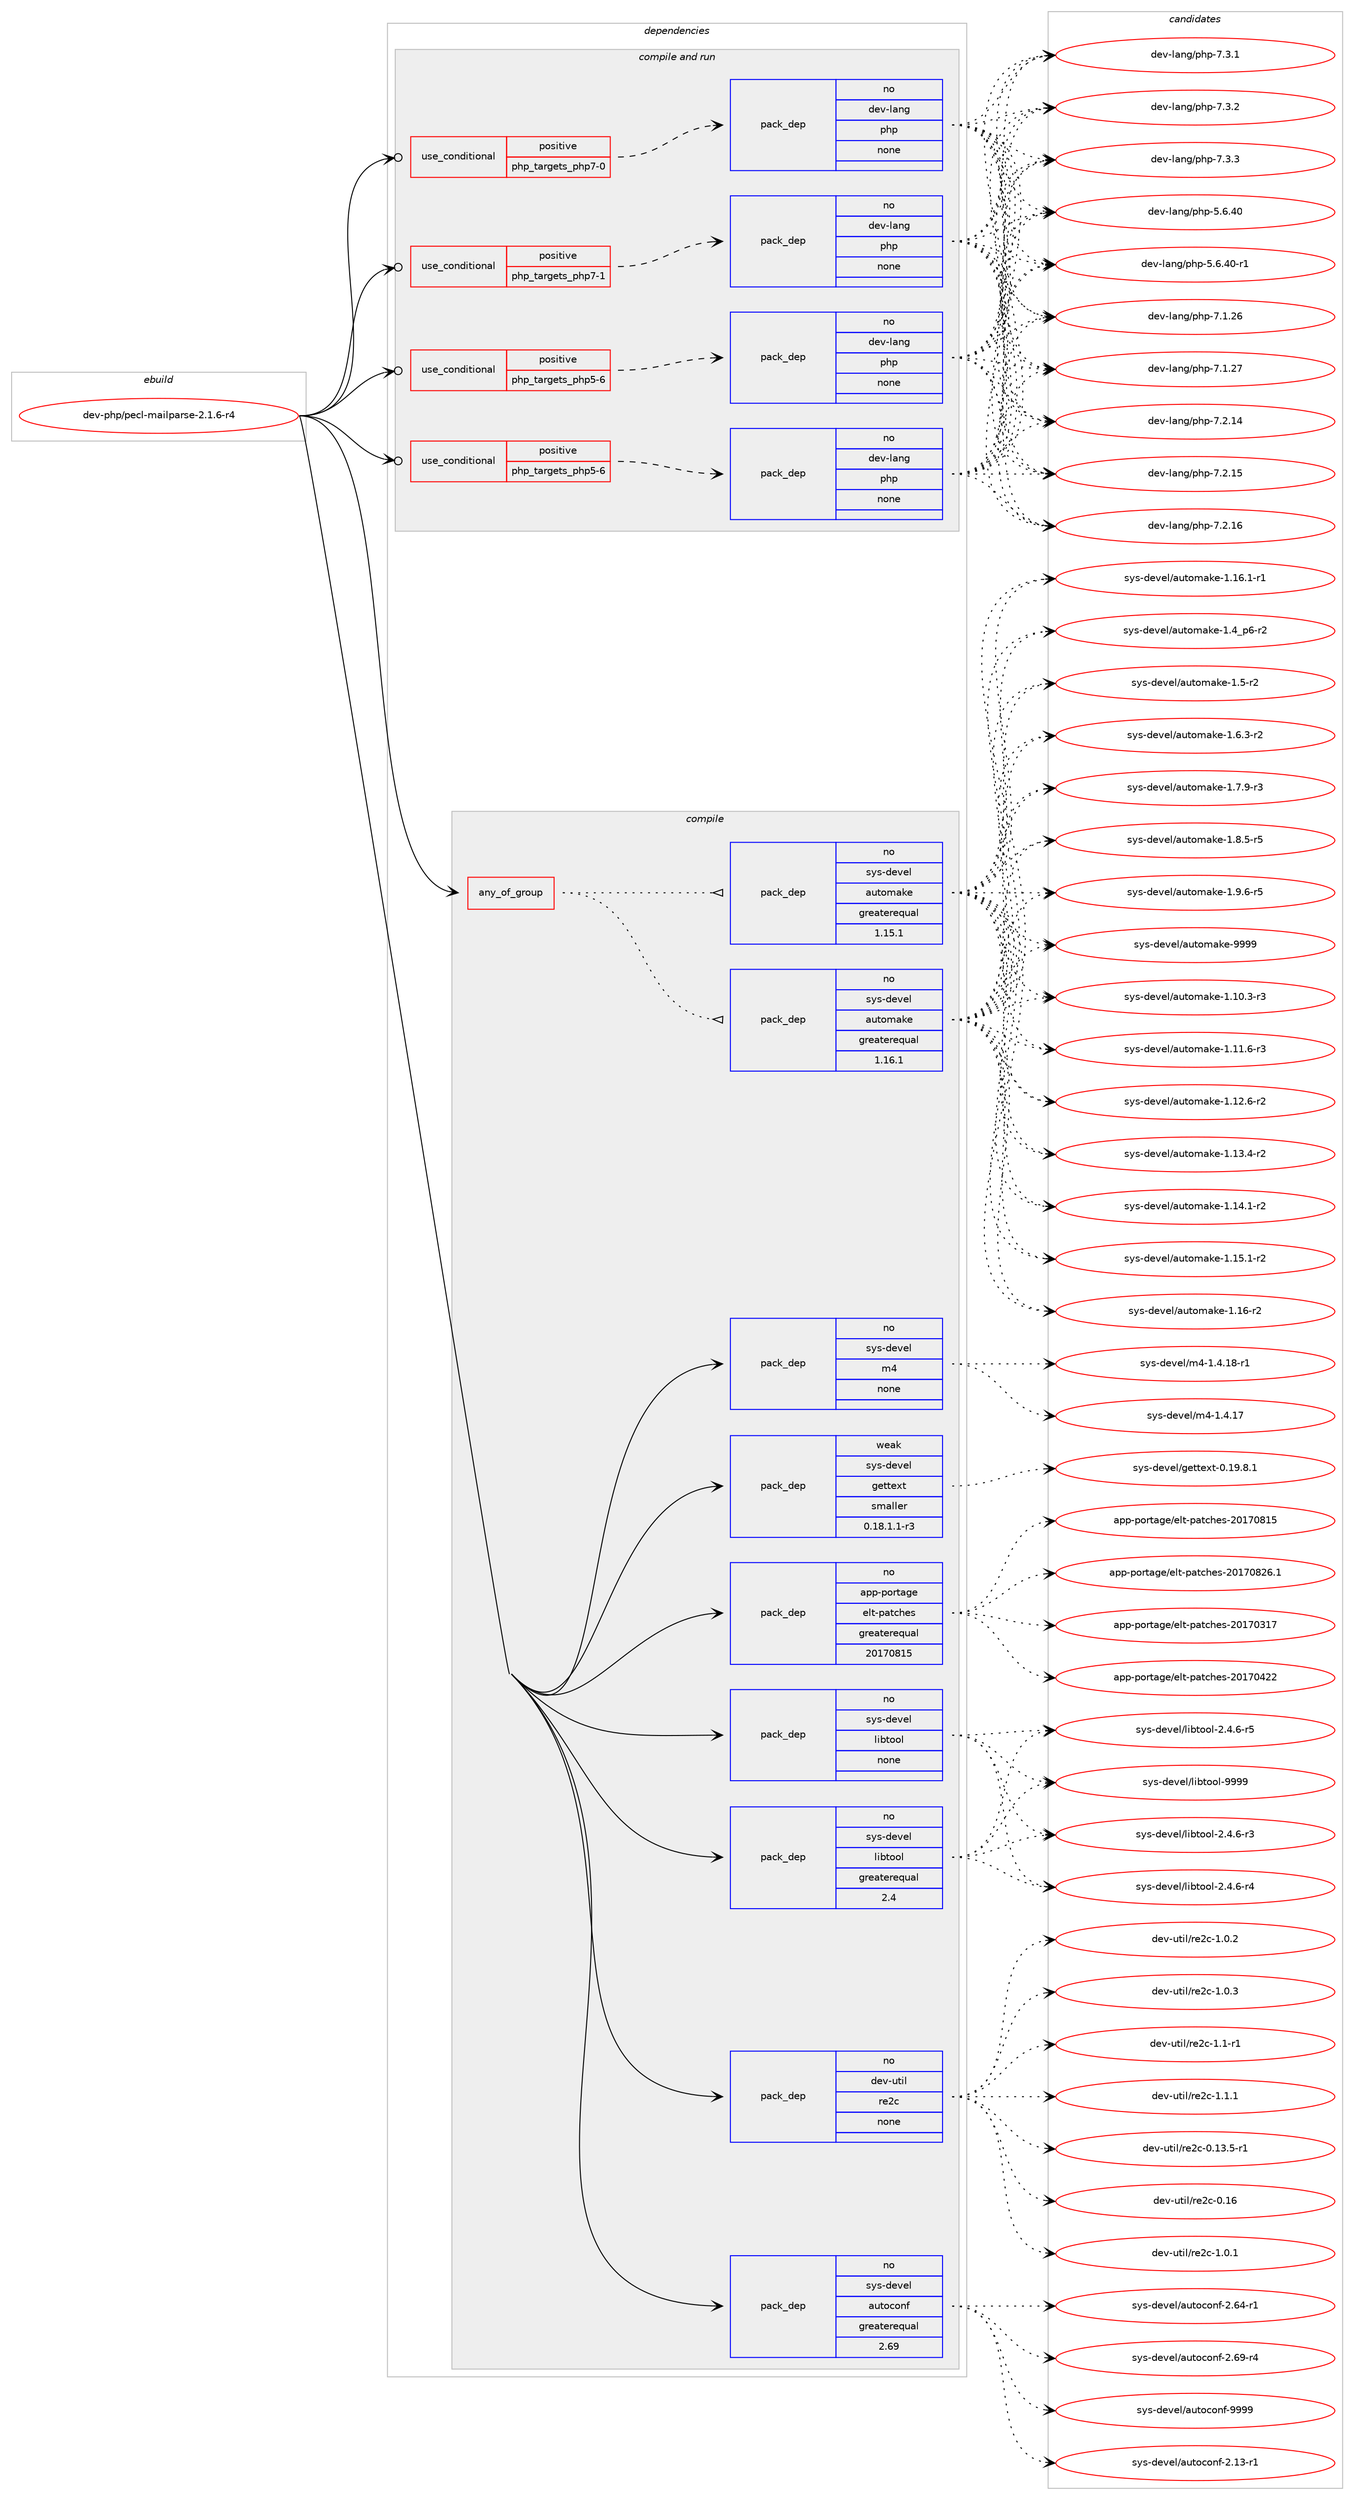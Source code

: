 digraph prolog {

# *************
# Graph options
# *************

newrank=true;
concentrate=true;
compound=true;
graph [rankdir=LR,fontname=Helvetica,fontsize=10,ranksep=1.5];#, ranksep=2.5, nodesep=0.2];
edge  [arrowhead=vee];
node  [fontname=Helvetica,fontsize=10];

# **********
# The ebuild
# **********

subgraph cluster_leftcol {
color=gray;
rank=same;
label=<<i>ebuild</i>>;
id [label="dev-php/pecl-mailparse-2.1.6-r4", color=red, width=4, href="../dev-php/pecl-mailparse-2.1.6-r4.svg"];
}

# ****************
# The dependencies
# ****************

subgraph cluster_midcol {
color=gray;
label=<<i>dependencies</i>>;
subgraph cluster_compile {
fillcolor="#eeeeee";
style=filled;
label=<<i>compile</i>>;
subgraph any22565 {
dependency1394107 [label=<<TABLE BORDER="0" CELLBORDER="1" CELLSPACING="0" CELLPADDING="4"><TR><TD CELLPADDING="10">any_of_group</TD></TR></TABLE>>, shape=none, color=red];subgraph pack1001384 {
dependency1394108 [label=<<TABLE BORDER="0" CELLBORDER="1" CELLSPACING="0" CELLPADDING="4" WIDTH="220"><TR><TD ROWSPAN="6" CELLPADDING="30">pack_dep</TD></TR><TR><TD WIDTH="110">no</TD></TR><TR><TD>sys-devel</TD></TR><TR><TD>automake</TD></TR><TR><TD>greaterequal</TD></TR><TR><TD>1.16.1</TD></TR></TABLE>>, shape=none, color=blue];
}
dependency1394107:e -> dependency1394108:w [weight=20,style="dotted",arrowhead="oinv"];
subgraph pack1001385 {
dependency1394109 [label=<<TABLE BORDER="0" CELLBORDER="1" CELLSPACING="0" CELLPADDING="4" WIDTH="220"><TR><TD ROWSPAN="6" CELLPADDING="30">pack_dep</TD></TR><TR><TD WIDTH="110">no</TD></TR><TR><TD>sys-devel</TD></TR><TR><TD>automake</TD></TR><TR><TD>greaterequal</TD></TR><TR><TD>1.15.1</TD></TR></TABLE>>, shape=none, color=blue];
}
dependency1394107:e -> dependency1394109:w [weight=20,style="dotted",arrowhead="oinv"];
}
id:e -> dependency1394107:w [weight=20,style="solid",arrowhead="vee"];
subgraph pack1001386 {
dependency1394110 [label=<<TABLE BORDER="0" CELLBORDER="1" CELLSPACING="0" CELLPADDING="4" WIDTH="220"><TR><TD ROWSPAN="6" CELLPADDING="30">pack_dep</TD></TR><TR><TD WIDTH="110">no</TD></TR><TR><TD>app-portage</TD></TR><TR><TD>elt-patches</TD></TR><TR><TD>greaterequal</TD></TR><TR><TD>20170815</TD></TR></TABLE>>, shape=none, color=blue];
}
id:e -> dependency1394110:w [weight=20,style="solid",arrowhead="vee"];
subgraph pack1001387 {
dependency1394111 [label=<<TABLE BORDER="0" CELLBORDER="1" CELLSPACING="0" CELLPADDING="4" WIDTH="220"><TR><TD ROWSPAN="6" CELLPADDING="30">pack_dep</TD></TR><TR><TD WIDTH="110">no</TD></TR><TR><TD>dev-util</TD></TR><TR><TD>re2c</TD></TR><TR><TD>none</TD></TR><TR><TD></TD></TR></TABLE>>, shape=none, color=blue];
}
id:e -> dependency1394111:w [weight=20,style="solid",arrowhead="vee"];
subgraph pack1001388 {
dependency1394112 [label=<<TABLE BORDER="0" CELLBORDER="1" CELLSPACING="0" CELLPADDING="4" WIDTH="220"><TR><TD ROWSPAN="6" CELLPADDING="30">pack_dep</TD></TR><TR><TD WIDTH="110">no</TD></TR><TR><TD>sys-devel</TD></TR><TR><TD>autoconf</TD></TR><TR><TD>greaterequal</TD></TR><TR><TD>2.69</TD></TR></TABLE>>, shape=none, color=blue];
}
id:e -> dependency1394112:w [weight=20,style="solid",arrowhead="vee"];
subgraph pack1001389 {
dependency1394113 [label=<<TABLE BORDER="0" CELLBORDER="1" CELLSPACING="0" CELLPADDING="4" WIDTH="220"><TR><TD ROWSPAN="6" CELLPADDING="30">pack_dep</TD></TR><TR><TD WIDTH="110">no</TD></TR><TR><TD>sys-devel</TD></TR><TR><TD>libtool</TD></TR><TR><TD>greaterequal</TD></TR><TR><TD>2.4</TD></TR></TABLE>>, shape=none, color=blue];
}
id:e -> dependency1394113:w [weight=20,style="solid",arrowhead="vee"];
subgraph pack1001390 {
dependency1394114 [label=<<TABLE BORDER="0" CELLBORDER="1" CELLSPACING="0" CELLPADDING="4" WIDTH="220"><TR><TD ROWSPAN="6" CELLPADDING="30">pack_dep</TD></TR><TR><TD WIDTH="110">no</TD></TR><TR><TD>sys-devel</TD></TR><TR><TD>libtool</TD></TR><TR><TD>none</TD></TR><TR><TD></TD></TR></TABLE>>, shape=none, color=blue];
}
id:e -> dependency1394114:w [weight=20,style="solid",arrowhead="vee"];
subgraph pack1001391 {
dependency1394115 [label=<<TABLE BORDER="0" CELLBORDER="1" CELLSPACING="0" CELLPADDING="4" WIDTH="220"><TR><TD ROWSPAN="6" CELLPADDING="30">pack_dep</TD></TR><TR><TD WIDTH="110">no</TD></TR><TR><TD>sys-devel</TD></TR><TR><TD>m4</TD></TR><TR><TD>none</TD></TR><TR><TD></TD></TR></TABLE>>, shape=none, color=blue];
}
id:e -> dependency1394115:w [weight=20,style="solid",arrowhead="vee"];
subgraph pack1001392 {
dependency1394116 [label=<<TABLE BORDER="0" CELLBORDER="1" CELLSPACING="0" CELLPADDING="4" WIDTH="220"><TR><TD ROWSPAN="6" CELLPADDING="30">pack_dep</TD></TR><TR><TD WIDTH="110">weak</TD></TR><TR><TD>sys-devel</TD></TR><TR><TD>gettext</TD></TR><TR><TD>smaller</TD></TR><TR><TD>0.18.1.1-r3</TD></TR></TABLE>>, shape=none, color=blue];
}
id:e -> dependency1394116:w [weight=20,style="solid",arrowhead="vee"];
}
subgraph cluster_compileandrun {
fillcolor="#eeeeee";
style=filled;
label=<<i>compile and run</i>>;
subgraph cond369593 {
dependency1394117 [label=<<TABLE BORDER="0" CELLBORDER="1" CELLSPACING="0" CELLPADDING="4"><TR><TD ROWSPAN="3" CELLPADDING="10">use_conditional</TD></TR><TR><TD>positive</TD></TR><TR><TD>php_targets_php5-6</TD></TR></TABLE>>, shape=none, color=red];
subgraph pack1001393 {
dependency1394118 [label=<<TABLE BORDER="0" CELLBORDER="1" CELLSPACING="0" CELLPADDING="4" WIDTH="220"><TR><TD ROWSPAN="6" CELLPADDING="30">pack_dep</TD></TR><TR><TD WIDTH="110">no</TD></TR><TR><TD>dev-lang</TD></TR><TR><TD>php</TD></TR><TR><TD>none</TD></TR><TR><TD></TD></TR></TABLE>>, shape=none, color=blue];
}
dependency1394117:e -> dependency1394118:w [weight=20,style="dashed",arrowhead="vee"];
}
id:e -> dependency1394117:w [weight=20,style="solid",arrowhead="odotvee"];
subgraph cond369594 {
dependency1394119 [label=<<TABLE BORDER="0" CELLBORDER="1" CELLSPACING="0" CELLPADDING="4"><TR><TD ROWSPAN="3" CELLPADDING="10">use_conditional</TD></TR><TR><TD>positive</TD></TR><TR><TD>php_targets_php5-6</TD></TR></TABLE>>, shape=none, color=red];
subgraph pack1001394 {
dependency1394120 [label=<<TABLE BORDER="0" CELLBORDER="1" CELLSPACING="0" CELLPADDING="4" WIDTH="220"><TR><TD ROWSPAN="6" CELLPADDING="30">pack_dep</TD></TR><TR><TD WIDTH="110">no</TD></TR><TR><TD>dev-lang</TD></TR><TR><TD>php</TD></TR><TR><TD>none</TD></TR><TR><TD></TD></TR></TABLE>>, shape=none, color=blue];
}
dependency1394119:e -> dependency1394120:w [weight=20,style="dashed",arrowhead="vee"];
}
id:e -> dependency1394119:w [weight=20,style="solid",arrowhead="odotvee"];
subgraph cond369595 {
dependency1394121 [label=<<TABLE BORDER="0" CELLBORDER="1" CELLSPACING="0" CELLPADDING="4"><TR><TD ROWSPAN="3" CELLPADDING="10">use_conditional</TD></TR><TR><TD>positive</TD></TR><TR><TD>php_targets_php7-0</TD></TR></TABLE>>, shape=none, color=red];
subgraph pack1001395 {
dependency1394122 [label=<<TABLE BORDER="0" CELLBORDER="1" CELLSPACING="0" CELLPADDING="4" WIDTH="220"><TR><TD ROWSPAN="6" CELLPADDING="30">pack_dep</TD></TR><TR><TD WIDTH="110">no</TD></TR><TR><TD>dev-lang</TD></TR><TR><TD>php</TD></TR><TR><TD>none</TD></TR><TR><TD></TD></TR></TABLE>>, shape=none, color=blue];
}
dependency1394121:e -> dependency1394122:w [weight=20,style="dashed",arrowhead="vee"];
}
id:e -> dependency1394121:w [weight=20,style="solid",arrowhead="odotvee"];
subgraph cond369596 {
dependency1394123 [label=<<TABLE BORDER="0" CELLBORDER="1" CELLSPACING="0" CELLPADDING="4"><TR><TD ROWSPAN="3" CELLPADDING="10">use_conditional</TD></TR><TR><TD>positive</TD></TR><TR><TD>php_targets_php7-1</TD></TR></TABLE>>, shape=none, color=red];
subgraph pack1001396 {
dependency1394124 [label=<<TABLE BORDER="0" CELLBORDER="1" CELLSPACING="0" CELLPADDING="4" WIDTH="220"><TR><TD ROWSPAN="6" CELLPADDING="30">pack_dep</TD></TR><TR><TD WIDTH="110">no</TD></TR><TR><TD>dev-lang</TD></TR><TR><TD>php</TD></TR><TR><TD>none</TD></TR><TR><TD></TD></TR></TABLE>>, shape=none, color=blue];
}
dependency1394123:e -> dependency1394124:w [weight=20,style="dashed",arrowhead="vee"];
}
id:e -> dependency1394123:w [weight=20,style="solid",arrowhead="odotvee"];
}
subgraph cluster_run {
fillcolor="#eeeeee";
style=filled;
label=<<i>run</i>>;
}
}

# **************
# The candidates
# **************

subgraph cluster_choices {
rank=same;
color=gray;
label=<<i>candidates</i>>;

subgraph choice1001384 {
color=black;
nodesep=1;
choice11512111545100101118101108479711711611110997107101454946494846514511451 [label="sys-devel/automake-1.10.3-r3", color=red, width=4,href="../sys-devel/automake-1.10.3-r3.svg"];
choice11512111545100101118101108479711711611110997107101454946494946544511451 [label="sys-devel/automake-1.11.6-r3", color=red, width=4,href="../sys-devel/automake-1.11.6-r3.svg"];
choice11512111545100101118101108479711711611110997107101454946495046544511450 [label="sys-devel/automake-1.12.6-r2", color=red, width=4,href="../sys-devel/automake-1.12.6-r2.svg"];
choice11512111545100101118101108479711711611110997107101454946495146524511450 [label="sys-devel/automake-1.13.4-r2", color=red, width=4,href="../sys-devel/automake-1.13.4-r2.svg"];
choice11512111545100101118101108479711711611110997107101454946495246494511450 [label="sys-devel/automake-1.14.1-r2", color=red, width=4,href="../sys-devel/automake-1.14.1-r2.svg"];
choice11512111545100101118101108479711711611110997107101454946495346494511450 [label="sys-devel/automake-1.15.1-r2", color=red, width=4,href="../sys-devel/automake-1.15.1-r2.svg"];
choice1151211154510010111810110847971171161111099710710145494649544511450 [label="sys-devel/automake-1.16-r2", color=red, width=4,href="../sys-devel/automake-1.16-r2.svg"];
choice11512111545100101118101108479711711611110997107101454946495446494511449 [label="sys-devel/automake-1.16.1-r1", color=red, width=4,href="../sys-devel/automake-1.16.1-r1.svg"];
choice115121115451001011181011084797117116111109971071014549465295112544511450 [label="sys-devel/automake-1.4_p6-r2", color=red, width=4,href="../sys-devel/automake-1.4_p6-r2.svg"];
choice11512111545100101118101108479711711611110997107101454946534511450 [label="sys-devel/automake-1.5-r2", color=red, width=4,href="../sys-devel/automake-1.5-r2.svg"];
choice115121115451001011181011084797117116111109971071014549465446514511450 [label="sys-devel/automake-1.6.3-r2", color=red, width=4,href="../sys-devel/automake-1.6.3-r2.svg"];
choice115121115451001011181011084797117116111109971071014549465546574511451 [label="sys-devel/automake-1.7.9-r3", color=red, width=4,href="../sys-devel/automake-1.7.9-r3.svg"];
choice115121115451001011181011084797117116111109971071014549465646534511453 [label="sys-devel/automake-1.8.5-r5", color=red, width=4,href="../sys-devel/automake-1.8.5-r5.svg"];
choice115121115451001011181011084797117116111109971071014549465746544511453 [label="sys-devel/automake-1.9.6-r5", color=red, width=4,href="../sys-devel/automake-1.9.6-r5.svg"];
choice115121115451001011181011084797117116111109971071014557575757 [label="sys-devel/automake-9999", color=red, width=4,href="../sys-devel/automake-9999.svg"];
dependency1394108:e -> choice11512111545100101118101108479711711611110997107101454946494846514511451:w [style=dotted,weight="100"];
dependency1394108:e -> choice11512111545100101118101108479711711611110997107101454946494946544511451:w [style=dotted,weight="100"];
dependency1394108:e -> choice11512111545100101118101108479711711611110997107101454946495046544511450:w [style=dotted,weight="100"];
dependency1394108:e -> choice11512111545100101118101108479711711611110997107101454946495146524511450:w [style=dotted,weight="100"];
dependency1394108:e -> choice11512111545100101118101108479711711611110997107101454946495246494511450:w [style=dotted,weight="100"];
dependency1394108:e -> choice11512111545100101118101108479711711611110997107101454946495346494511450:w [style=dotted,weight="100"];
dependency1394108:e -> choice1151211154510010111810110847971171161111099710710145494649544511450:w [style=dotted,weight="100"];
dependency1394108:e -> choice11512111545100101118101108479711711611110997107101454946495446494511449:w [style=dotted,weight="100"];
dependency1394108:e -> choice115121115451001011181011084797117116111109971071014549465295112544511450:w [style=dotted,weight="100"];
dependency1394108:e -> choice11512111545100101118101108479711711611110997107101454946534511450:w [style=dotted,weight="100"];
dependency1394108:e -> choice115121115451001011181011084797117116111109971071014549465446514511450:w [style=dotted,weight="100"];
dependency1394108:e -> choice115121115451001011181011084797117116111109971071014549465546574511451:w [style=dotted,weight="100"];
dependency1394108:e -> choice115121115451001011181011084797117116111109971071014549465646534511453:w [style=dotted,weight="100"];
dependency1394108:e -> choice115121115451001011181011084797117116111109971071014549465746544511453:w [style=dotted,weight="100"];
dependency1394108:e -> choice115121115451001011181011084797117116111109971071014557575757:w [style=dotted,weight="100"];
}
subgraph choice1001385 {
color=black;
nodesep=1;
choice11512111545100101118101108479711711611110997107101454946494846514511451 [label="sys-devel/automake-1.10.3-r3", color=red, width=4,href="../sys-devel/automake-1.10.3-r3.svg"];
choice11512111545100101118101108479711711611110997107101454946494946544511451 [label="sys-devel/automake-1.11.6-r3", color=red, width=4,href="../sys-devel/automake-1.11.6-r3.svg"];
choice11512111545100101118101108479711711611110997107101454946495046544511450 [label="sys-devel/automake-1.12.6-r2", color=red, width=4,href="../sys-devel/automake-1.12.6-r2.svg"];
choice11512111545100101118101108479711711611110997107101454946495146524511450 [label="sys-devel/automake-1.13.4-r2", color=red, width=4,href="../sys-devel/automake-1.13.4-r2.svg"];
choice11512111545100101118101108479711711611110997107101454946495246494511450 [label="sys-devel/automake-1.14.1-r2", color=red, width=4,href="../sys-devel/automake-1.14.1-r2.svg"];
choice11512111545100101118101108479711711611110997107101454946495346494511450 [label="sys-devel/automake-1.15.1-r2", color=red, width=4,href="../sys-devel/automake-1.15.1-r2.svg"];
choice1151211154510010111810110847971171161111099710710145494649544511450 [label="sys-devel/automake-1.16-r2", color=red, width=4,href="../sys-devel/automake-1.16-r2.svg"];
choice11512111545100101118101108479711711611110997107101454946495446494511449 [label="sys-devel/automake-1.16.1-r1", color=red, width=4,href="../sys-devel/automake-1.16.1-r1.svg"];
choice115121115451001011181011084797117116111109971071014549465295112544511450 [label="sys-devel/automake-1.4_p6-r2", color=red, width=4,href="../sys-devel/automake-1.4_p6-r2.svg"];
choice11512111545100101118101108479711711611110997107101454946534511450 [label="sys-devel/automake-1.5-r2", color=red, width=4,href="../sys-devel/automake-1.5-r2.svg"];
choice115121115451001011181011084797117116111109971071014549465446514511450 [label="sys-devel/automake-1.6.3-r2", color=red, width=4,href="../sys-devel/automake-1.6.3-r2.svg"];
choice115121115451001011181011084797117116111109971071014549465546574511451 [label="sys-devel/automake-1.7.9-r3", color=red, width=4,href="../sys-devel/automake-1.7.9-r3.svg"];
choice115121115451001011181011084797117116111109971071014549465646534511453 [label="sys-devel/automake-1.8.5-r5", color=red, width=4,href="../sys-devel/automake-1.8.5-r5.svg"];
choice115121115451001011181011084797117116111109971071014549465746544511453 [label="sys-devel/automake-1.9.6-r5", color=red, width=4,href="../sys-devel/automake-1.9.6-r5.svg"];
choice115121115451001011181011084797117116111109971071014557575757 [label="sys-devel/automake-9999", color=red, width=4,href="../sys-devel/automake-9999.svg"];
dependency1394109:e -> choice11512111545100101118101108479711711611110997107101454946494846514511451:w [style=dotted,weight="100"];
dependency1394109:e -> choice11512111545100101118101108479711711611110997107101454946494946544511451:w [style=dotted,weight="100"];
dependency1394109:e -> choice11512111545100101118101108479711711611110997107101454946495046544511450:w [style=dotted,weight="100"];
dependency1394109:e -> choice11512111545100101118101108479711711611110997107101454946495146524511450:w [style=dotted,weight="100"];
dependency1394109:e -> choice11512111545100101118101108479711711611110997107101454946495246494511450:w [style=dotted,weight="100"];
dependency1394109:e -> choice11512111545100101118101108479711711611110997107101454946495346494511450:w [style=dotted,weight="100"];
dependency1394109:e -> choice1151211154510010111810110847971171161111099710710145494649544511450:w [style=dotted,weight="100"];
dependency1394109:e -> choice11512111545100101118101108479711711611110997107101454946495446494511449:w [style=dotted,weight="100"];
dependency1394109:e -> choice115121115451001011181011084797117116111109971071014549465295112544511450:w [style=dotted,weight="100"];
dependency1394109:e -> choice11512111545100101118101108479711711611110997107101454946534511450:w [style=dotted,weight="100"];
dependency1394109:e -> choice115121115451001011181011084797117116111109971071014549465446514511450:w [style=dotted,weight="100"];
dependency1394109:e -> choice115121115451001011181011084797117116111109971071014549465546574511451:w [style=dotted,weight="100"];
dependency1394109:e -> choice115121115451001011181011084797117116111109971071014549465646534511453:w [style=dotted,weight="100"];
dependency1394109:e -> choice115121115451001011181011084797117116111109971071014549465746544511453:w [style=dotted,weight="100"];
dependency1394109:e -> choice115121115451001011181011084797117116111109971071014557575757:w [style=dotted,weight="100"];
}
subgraph choice1001386 {
color=black;
nodesep=1;
choice97112112451121111141169710310147101108116451129711699104101115455048495548514955 [label="app-portage/elt-patches-20170317", color=red, width=4,href="../app-portage/elt-patches-20170317.svg"];
choice97112112451121111141169710310147101108116451129711699104101115455048495548525050 [label="app-portage/elt-patches-20170422", color=red, width=4,href="../app-portage/elt-patches-20170422.svg"];
choice97112112451121111141169710310147101108116451129711699104101115455048495548564953 [label="app-portage/elt-patches-20170815", color=red, width=4,href="../app-portage/elt-patches-20170815.svg"];
choice971121124511211111411697103101471011081164511297116991041011154550484955485650544649 [label="app-portage/elt-patches-20170826.1", color=red, width=4,href="../app-portage/elt-patches-20170826.1.svg"];
dependency1394110:e -> choice97112112451121111141169710310147101108116451129711699104101115455048495548514955:w [style=dotted,weight="100"];
dependency1394110:e -> choice97112112451121111141169710310147101108116451129711699104101115455048495548525050:w [style=dotted,weight="100"];
dependency1394110:e -> choice97112112451121111141169710310147101108116451129711699104101115455048495548564953:w [style=dotted,weight="100"];
dependency1394110:e -> choice971121124511211111411697103101471011081164511297116991041011154550484955485650544649:w [style=dotted,weight="100"];
}
subgraph choice1001387 {
color=black;
nodesep=1;
choice10010111845117116105108471141015099454846495146534511449 [label="dev-util/re2c-0.13.5-r1", color=red, width=4,href="../dev-util/re2c-0.13.5-r1.svg"];
choice100101118451171161051084711410150994548464954 [label="dev-util/re2c-0.16", color=red, width=4,href="../dev-util/re2c-0.16.svg"];
choice10010111845117116105108471141015099454946484649 [label="dev-util/re2c-1.0.1", color=red, width=4,href="../dev-util/re2c-1.0.1.svg"];
choice10010111845117116105108471141015099454946484650 [label="dev-util/re2c-1.0.2", color=red, width=4,href="../dev-util/re2c-1.0.2.svg"];
choice10010111845117116105108471141015099454946484651 [label="dev-util/re2c-1.0.3", color=red, width=4,href="../dev-util/re2c-1.0.3.svg"];
choice10010111845117116105108471141015099454946494511449 [label="dev-util/re2c-1.1-r1", color=red, width=4,href="../dev-util/re2c-1.1-r1.svg"];
choice10010111845117116105108471141015099454946494649 [label="dev-util/re2c-1.1.1", color=red, width=4,href="../dev-util/re2c-1.1.1.svg"];
dependency1394111:e -> choice10010111845117116105108471141015099454846495146534511449:w [style=dotted,weight="100"];
dependency1394111:e -> choice100101118451171161051084711410150994548464954:w [style=dotted,weight="100"];
dependency1394111:e -> choice10010111845117116105108471141015099454946484649:w [style=dotted,weight="100"];
dependency1394111:e -> choice10010111845117116105108471141015099454946484650:w [style=dotted,weight="100"];
dependency1394111:e -> choice10010111845117116105108471141015099454946484651:w [style=dotted,weight="100"];
dependency1394111:e -> choice10010111845117116105108471141015099454946494511449:w [style=dotted,weight="100"];
dependency1394111:e -> choice10010111845117116105108471141015099454946494649:w [style=dotted,weight="100"];
}
subgraph choice1001388 {
color=black;
nodesep=1;
choice1151211154510010111810110847971171161119911111010245504649514511449 [label="sys-devel/autoconf-2.13-r1", color=red, width=4,href="../sys-devel/autoconf-2.13-r1.svg"];
choice1151211154510010111810110847971171161119911111010245504654524511449 [label="sys-devel/autoconf-2.64-r1", color=red, width=4,href="../sys-devel/autoconf-2.64-r1.svg"];
choice1151211154510010111810110847971171161119911111010245504654574511452 [label="sys-devel/autoconf-2.69-r4", color=red, width=4,href="../sys-devel/autoconf-2.69-r4.svg"];
choice115121115451001011181011084797117116111991111101024557575757 [label="sys-devel/autoconf-9999", color=red, width=4,href="../sys-devel/autoconf-9999.svg"];
dependency1394112:e -> choice1151211154510010111810110847971171161119911111010245504649514511449:w [style=dotted,weight="100"];
dependency1394112:e -> choice1151211154510010111810110847971171161119911111010245504654524511449:w [style=dotted,weight="100"];
dependency1394112:e -> choice1151211154510010111810110847971171161119911111010245504654574511452:w [style=dotted,weight="100"];
dependency1394112:e -> choice115121115451001011181011084797117116111991111101024557575757:w [style=dotted,weight="100"];
}
subgraph choice1001389 {
color=black;
nodesep=1;
choice1151211154510010111810110847108105981161111111084550465246544511451 [label="sys-devel/libtool-2.4.6-r3", color=red, width=4,href="../sys-devel/libtool-2.4.6-r3.svg"];
choice1151211154510010111810110847108105981161111111084550465246544511452 [label="sys-devel/libtool-2.4.6-r4", color=red, width=4,href="../sys-devel/libtool-2.4.6-r4.svg"];
choice1151211154510010111810110847108105981161111111084550465246544511453 [label="sys-devel/libtool-2.4.6-r5", color=red, width=4,href="../sys-devel/libtool-2.4.6-r5.svg"];
choice1151211154510010111810110847108105981161111111084557575757 [label="sys-devel/libtool-9999", color=red, width=4,href="../sys-devel/libtool-9999.svg"];
dependency1394113:e -> choice1151211154510010111810110847108105981161111111084550465246544511451:w [style=dotted,weight="100"];
dependency1394113:e -> choice1151211154510010111810110847108105981161111111084550465246544511452:w [style=dotted,weight="100"];
dependency1394113:e -> choice1151211154510010111810110847108105981161111111084550465246544511453:w [style=dotted,weight="100"];
dependency1394113:e -> choice1151211154510010111810110847108105981161111111084557575757:w [style=dotted,weight="100"];
}
subgraph choice1001390 {
color=black;
nodesep=1;
choice1151211154510010111810110847108105981161111111084550465246544511451 [label="sys-devel/libtool-2.4.6-r3", color=red, width=4,href="../sys-devel/libtool-2.4.6-r3.svg"];
choice1151211154510010111810110847108105981161111111084550465246544511452 [label="sys-devel/libtool-2.4.6-r4", color=red, width=4,href="../sys-devel/libtool-2.4.6-r4.svg"];
choice1151211154510010111810110847108105981161111111084550465246544511453 [label="sys-devel/libtool-2.4.6-r5", color=red, width=4,href="../sys-devel/libtool-2.4.6-r5.svg"];
choice1151211154510010111810110847108105981161111111084557575757 [label="sys-devel/libtool-9999", color=red, width=4,href="../sys-devel/libtool-9999.svg"];
dependency1394114:e -> choice1151211154510010111810110847108105981161111111084550465246544511451:w [style=dotted,weight="100"];
dependency1394114:e -> choice1151211154510010111810110847108105981161111111084550465246544511452:w [style=dotted,weight="100"];
dependency1394114:e -> choice1151211154510010111810110847108105981161111111084550465246544511453:w [style=dotted,weight="100"];
dependency1394114:e -> choice1151211154510010111810110847108105981161111111084557575757:w [style=dotted,weight="100"];
}
subgraph choice1001391 {
color=black;
nodesep=1;
choice11512111545100101118101108471095245494652464955 [label="sys-devel/m4-1.4.17", color=red, width=4,href="../sys-devel/m4-1.4.17.svg"];
choice115121115451001011181011084710952454946524649564511449 [label="sys-devel/m4-1.4.18-r1", color=red, width=4,href="../sys-devel/m4-1.4.18-r1.svg"];
dependency1394115:e -> choice11512111545100101118101108471095245494652464955:w [style=dotted,weight="100"];
dependency1394115:e -> choice115121115451001011181011084710952454946524649564511449:w [style=dotted,weight="100"];
}
subgraph choice1001392 {
color=black;
nodesep=1;
choice1151211154510010111810110847103101116116101120116454846495746564649 [label="sys-devel/gettext-0.19.8.1", color=red, width=4,href="../sys-devel/gettext-0.19.8.1.svg"];
dependency1394116:e -> choice1151211154510010111810110847103101116116101120116454846495746564649:w [style=dotted,weight="100"];
}
subgraph choice1001393 {
color=black;
nodesep=1;
choice10010111845108971101034711210411245534654465248 [label="dev-lang/php-5.6.40", color=red, width=4,href="../dev-lang/php-5.6.40.svg"];
choice100101118451089711010347112104112455346544652484511449 [label="dev-lang/php-5.6.40-r1", color=red, width=4,href="../dev-lang/php-5.6.40-r1.svg"];
choice10010111845108971101034711210411245554649465054 [label="dev-lang/php-7.1.26", color=red, width=4,href="../dev-lang/php-7.1.26.svg"];
choice10010111845108971101034711210411245554649465055 [label="dev-lang/php-7.1.27", color=red, width=4,href="../dev-lang/php-7.1.27.svg"];
choice10010111845108971101034711210411245554650464952 [label="dev-lang/php-7.2.14", color=red, width=4,href="../dev-lang/php-7.2.14.svg"];
choice10010111845108971101034711210411245554650464953 [label="dev-lang/php-7.2.15", color=red, width=4,href="../dev-lang/php-7.2.15.svg"];
choice10010111845108971101034711210411245554650464954 [label="dev-lang/php-7.2.16", color=red, width=4,href="../dev-lang/php-7.2.16.svg"];
choice100101118451089711010347112104112455546514649 [label="dev-lang/php-7.3.1", color=red, width=4,href="../dev-lang/php-7.3.1.svg"];
choice100101118451089711010347112104112455546514650 [label="dev-lang/php-7.3.2", color=red, width=4,href="../dev-lang/php-7.3.2.svg"];
choice100101118451089711010347112104112455546514651 [label="dev-lang/php-7.3.3", color=red, width=4,href="../dev-lang/php-7.3.3.svg"];
dependency1394118:e -> choice10010111845108971101034711210411245534654465248:w [style=dotted,weight="100"];
dependency1394118:e -> choice100101118451089711010347112104112455346544652484511449:w [style=dotted,weight="100"];
dependency1394118:e -> choice10010111845108971101034711210411245554649465054:w [style=dotted,weight="100"];
dependency1394118:e -> choice10010111845108971101034711210411245554649465055:w [style=dotted,weight="100"];
dependency1394118:e -> choice10010111845108971101034711210411245554650464952:w [style=dotted,weight="100"];
dependency1394118:e -> choice10010111845108971101034711210411245554650464953:w [style=dotted,weight="100"];
dependency1394118:e -> choice10010111845108971101034711210411245554650464954:w [style=dotted,weight="100"];
dependency1394118:e -> choice100101118451089711010347112104112455546514649:w [style=dotted,weight="100"];
dependency1394118:e -> choice100101118451089711010347112104112455546514650:w [style=dotted,weight="100"];
dependency1394118:e -> choice100101118451089711010347112104112455546514651:w [style=dotted,weight="100"];
}
subgraph choice1001394 {
color=black;
nodesep=1;
choice10010111845108971101034711210411245534654465248 [label="dev-lang/php-5.6.40", color=red, width=4,href="../dev-lang/php-5.6.40.svg"];
choice100101118451089711010347112104112455346544652484511449 [label="dev-lang/php-5.6.40-r1", color=red, width=4,href="../dev-lang/php-5.6.40-r1.svg"];
choice10010111845108971101034711210411245554649465054 [label="dev-lang/php-7.1.26", color=red, width=4,href="../dev-lang/php-7.1.26.svg"];
choice10010111845108971101034711210411245554649465055 [label="dev-lang/php-7.1.27", color=red, width=4,href="../dev-lang/php-7.1.27.svg"];
choice10010111845108971101034711210411245554650464952 [label="dev-lang/php-7.2.14", color=red, width=4,href="../dev-lang/php-7.2.14.svg"];
choice10010111845108971101034711210411245554650464953 [label="dev-lang/php-7.2.15", color=red, width=4,href="../dev-lang/php-7.2.15.svg"];
choice10010111845108971101034711210411245554650464954 [label="dev-lang/php-7.2.16", color=red, width=4,href="../dev-lang/php-7.2.16.svg"];
choice100101118451089711010347112104112455546514649 [label="dev-lang/php-7.3.1", color=red, width=4,href="../dev-lang/php-7.3.1.svg"];
choice100101118451089711010347112104112455546514650 [label="dev-lang/php-7.3.2", color=red, width=4,href="../dev-lang/php-7.3.2.svg"];
choice100101118451089711010347112104112455546514651 [label="dev-lang/php-7.3.3", color=red, width=4,href="../dev-lang/php-7.3.3.svg"];
dependency1394120:e -> choice10010111845108971101034711210411245534654465248:w [style=dotted,weight="100"];
dependency1394120:e -> choice100101118451089711010347112104112455346544652484511449:w [style=dotted,weight="100"];
dependency1394120:e -> choice10010111845108971101034711210411245554649465054:w [style=dotted,weight="100"];
dependency1394120:e -> choice10010111845108971101034711210411245554649465055:w [style=dotted,weight="100"];
dependency1394120:e -> choice10010111845108971101034711210411245554650464952:w [style=dotted,weight="100"];
dependency1394120:e -> choice10010111845108971101034711210411245554650464953:w [style=dotted,weight="100"];
dependency1394120:e -> choice10010111845108971101034711210411245554650464954:w [style=dotted,weight="100"];
dependency1394120:e -> choice100101118451089711010347112104112455546514649:w [style=dotted,weight="100"];
dependency1394120:e -> choice100101118451089711010347112104112455546514650:w [style=dotted,weight="100"];
dependency1394120:e -> choice100101118451089711010347112104112455546514651:w [style=dotted,weight="100"];
}
subgraph choice1001395 {
color=black;
nodesep=1;
choice10010111845108971101034711210411245534654465248 [label="dev-lang/php-5.6.40", color=red, width=4,href="../dev-lang/php-5.6.40.svg"];
choice100101118451089711010347112104112455346544652484511449 [label="dev-lang/php-5.6.40-r1", color=red, width=4,href="../dev-lang/php-5.6.40-r1.svg"];
choice10010111845108971101034711210411245554649465054 [label="dev-lang/php-7.1.26", color=red, width=4,href="../dev-lang/php-7.1.26.svg"];
choice10010111845108971101034711210411245554649465055 [label="dev-lang/php-7.1.27", color=red, width=4,href="../dev-lang/php-7.1.27.svg"];
choice10010111845108971101034711210411245554650464952 [label="dev-lang/php-7.2.14", color=red, width=4,href="../dev-lang/php-7.2.14.svg"];
choice10010111845108971101034711210411245554650464953 [label="dev-lang/php-7.2.15", color=red, width=4,href="../dev-lang/php-7.2.15.svg"];
choice10010111845108971101034711210411245554650464954 [label="dev-lang/php-7.2.16", color=red, width=4,href="../dev-lang/php-7.2.16.svg"];
choice100101118451089711010347112104112455546514649 [label="dev-lang/php-7.3.1", color=red, width=4,href="../dev-lang/php-7.3.1.svg"];
choice100101118451089711010347112104112455546514650 [label="dev-lang/php-7.3.2", color=red, width=4,href="../dev-lang/php-7.3.2.svg"];
choice100101118451089711010347112104112455546514651 [label="dev-lang/php-7.3.3", color=red, width=4,href="../dev-lang/php-7.3.3.svg"];
dependency1394122:e -> choice10010111845108971101034711210411245534654465248:w [style=dotted,weight="100"];
dependency1394122:e -> choice100101118451089711010347112104112455346544652484511449:w [style=dotted,weight="100"];
dependency1394122:e -> choice10010111845108971101034711210411245554649465054:w [style=dotted,weight="100"];
dependency1394122:e -> choice10010111845108971101034711210411245554649465055:w [style=dotted,weight="100"];
dependency1394122:e -> choice10010111845108971101034711210411245554650464952:w [style=dotted,weight="100"];
dependency1394122:e -> choice10010111845108971101034711210411245554650464953:w [style=dotted,weight="100"];
dependency1394122:e -> choice10010111845108971101034711210411245554650464954:w [style=dotted,weight="100"];
dependency1394122:e -> choice100101118451089711010347112104112455546514649:w [style=dotted,weight="100"];
dependency1394122:e -> choice100101118451089711010347112104112455546514650:w [style=dotted,weight="100"];
dependency1394122:e -> choice100101118451089711010347112104112455546514651:w [style=dotted,weight="100"];
}
subgraph choice1001396 {
color=black;
nodesep=1;
choice10010111845108971101034711210411245534654465248 [label="dev-lang/php-5.6.40", color=red, width=4,href="../dev-lang/php-5.6.40.svg"];
choice100101118451089711010347112104112455346544652484511449 [label="dev-lang/php-5.6.40-r1", color=red, width=4,href="../dev-lang/php-5.6.40-r1.svg"];
choice10010111845108971101034711210411245554649465054 [label="dev-lang/php-7.1.26", color=red, width=4,href="../dev-lang/php-7.1.26.svg"];
choice10010111845108971101034711210411245554649465055 [label="dev-lang/php-7.1.27", color=red, width=4,href="../dev-lang/php-7.1.27.svg"];
choice10010111845108971101034711210411245554650464952 [label="dev-lang/php-7.2.14", color=red, width=4,href="../dev-lang/php-7.2.14.svg"];
choice10010111845108971101034711210411245554650464953 [label="dev-lang/php-7.2.15", color=red, width=4,href="../dev-lang/php-7.2.15.svg"];
choice10010111845108971101034711210411245554650464954 [label="dev-lang/php-7.2.16", color=red, width=4,href="../dev-lang/php-7.2.16.svg"];
choice100101118451089711010347112104112455546514649 [label="dev-lang/php-7.3.1", color=red, width=4,href="../dev-lang/php-7.3.1.svg"];
choice100101118451089711010347112104112455546514650 [label="dev-lang/php-7.3.2", color=red, width=4,href="../dev-lang/php-7.3.2.svg"];
choice100101118451089711010347112104112455546514651 [label="dev-lang/php-7.3.3", color=red, width=4,href="../dev-lang/php-7.3.3.svg"];
dependency1394124:e -> choice10010111845108971101034711210411245534654465248:w [style=dotted,weight="100"];
dependency1394124:e -> choice100101118451089711010347112104112455346544652484511449:w [style=dotted,weight="100"];
dependency1394124:e -> choice10010111845108971101034711210411245554649465054:w [style=dotted,weight="100"];
dependency1394124:e -> choice10010111845108971101034711210411245554649465055:w [style=dotted,weight="100"];
dependency1394124:e -> choice10010111845108971101034711210411245554650464952:w [style=dotted,weight="100"];
dependency1394124:e -> choice10010111845108971101034711210411245554650464953:w [style=dotted,weight="100"];
dependency1394124:e -> choice10010111845108971101034711210411245554650464954:w [style=dotted,weight="100"];
dependency1394124:e -> choice100101118451089711010347112104112455546514649:w [style=dotted,weight="100"];
dependency1394124:e -> choice100101118451089711010347112104112455546514650:w [style=dotted,weight="100"];
dependency1394124:e -> choice100101118451089711010347112104112455546514651:w [style=dotted,weight="100"];
}
}

}
